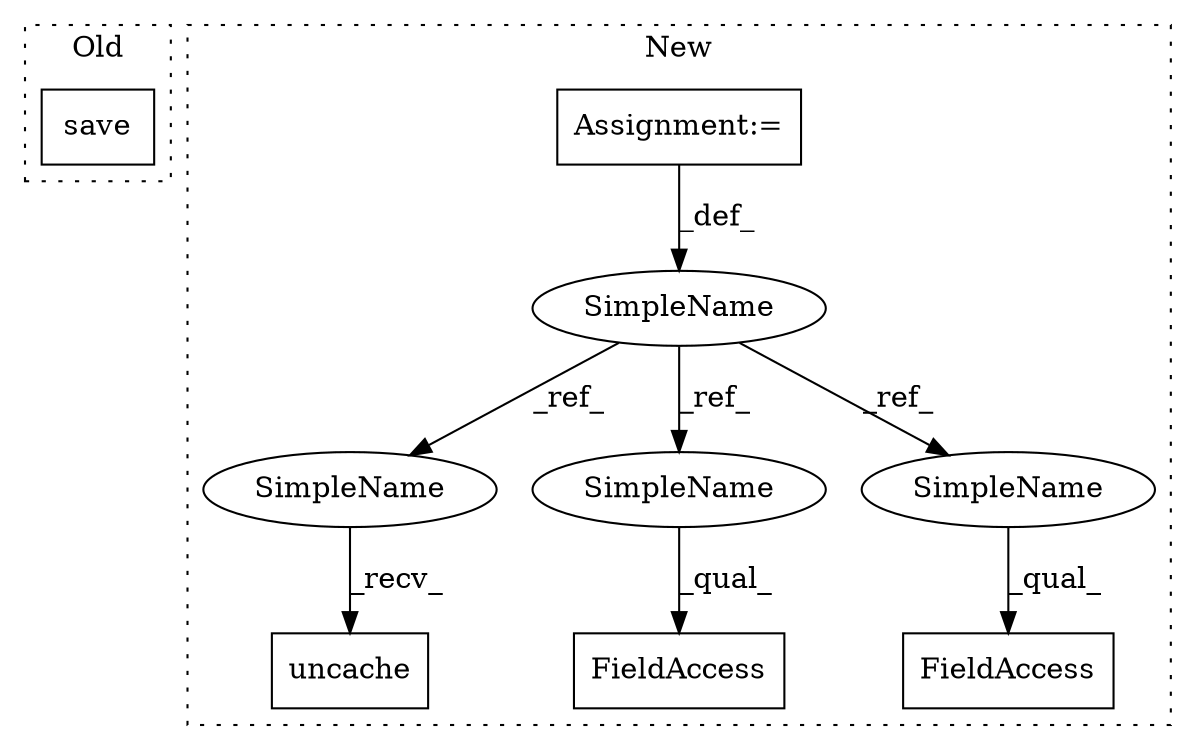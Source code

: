 digraph G {
subgraph cluster0 {
1 [label="save" a="32" s="11098,11150" l="5,1" shape="box"];
label = "Old";
style="dotted";
}
subgraph cluster1 {
2 [label="uncache" a="32" s="11574" l="9" shape="box"];
3 [label="SimpleName" a="42" s="10707" l="12" shape="ellipse"];
4 [label="FieldAccess" a="22" s="10992" l="18" shape="box"];
5 [label="FieldAccess" a="22" s="10972" l="19" shape="box"];
6 [label="Assignment:=" a="7" s="10719" l="1" shape="box"];
7 [label="SimpleName" a="42" s="11561" l="12" shape="ellipse"];
8 [label="SimpleName" a="42" s="10992" l="12" shape="ellipse"];
9 [label="SimpleName" a="42" s="10972" l="12" shape="ellipse"];
label = "New";
style="dotted";
}
3 -> 7 [label="_ref_"];
3 -> 9 [label="_ref_"];
3 -> 8 [label="_ref_"];
6 -> 3 [label="_def_"];
7 -> 2 [label="_recv_"];
8 -> 4 [label="_qual_"];
9 -> 5 [label="_qual_"];
}